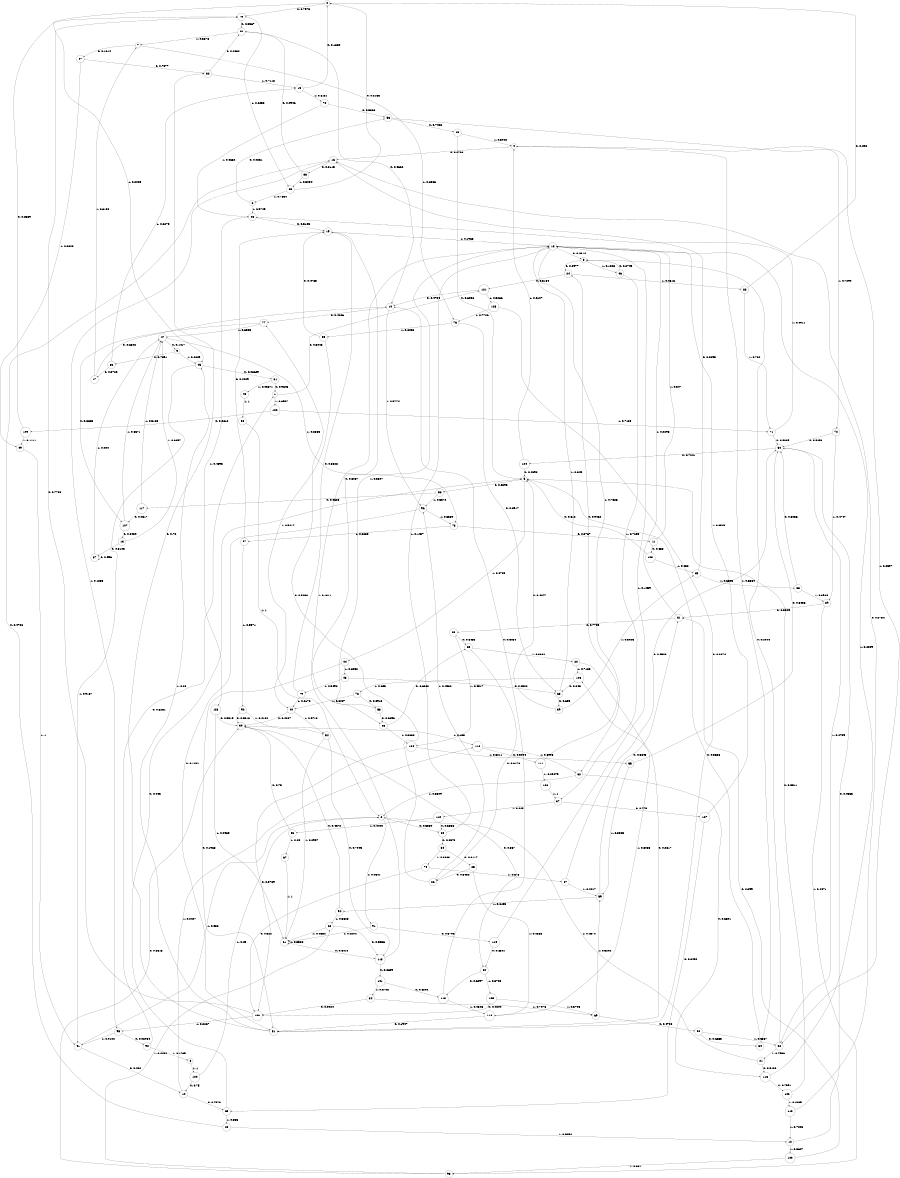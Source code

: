 digraph "ch20faceL10" {
size = "6,8.5";
ratio = "fill";
node [shape = circle];
node [fontsize = 24];
edge [fontsize = 24];
0 -> 75 [label = "0: 0.7975   "];
0 -> 45 [label = "1: 0.2025   "];
1 -> 121 [label = "0: 0.3043   "];
1 -> 122 [label = "1: 0.6957   "];
2 -> 80 [label = "0: 0.5359   "];
2 -> 91 [label = "1: 0.4641   "];
3 -> 24 [label = "0: 0.8977   "];
3 -> 46 [label = "1: 0.1023   "];
4 -> 16 [label = "0: 0.2706   "];
4 -> 72 [label = "1: 0.7294   "];
5 -> 58 [label = "0: 0.5295   "];
5 -> 44 [label = "1: 0.4705   "];
6 -> 53 [label = "0: 0.4251   "];
6 -> 98 [label = "1: 0.5749   "];
7 -> 97 [label = "0: 0.1614   "];
7 -> 76 [label = "1: 0.8386   "];
8 -> 120 [label = "1: 1        "];
9 -> 33 [label = "0: 0.7391   "];
9 -> 45 [label = "1: 0.2609   "];
10 -> 77 [label = "0: 0.4226   "];
10 -> 96 [label = "1: 0.5774   "];
11 -> 103 [label = "0: 0.653    "];
11 -> 18 [label = "1: 0.347    "];
12 -> 50 [label = "0: 0.4353   "];
12 -> 100 [label = "1: 0.5647   "];
13 -> 87 [label = "0: 0.3103   "];
13 -> 47 [label = "1: 0.6897   "];
14 -> 68 [label = "0: 0.7573   "];
14 -> 116 [label = "1: 0.2427   "];
15 -> 66 [label = "0: 0.8037   "];
15 -> 18 [label = "1: 0.1963   "];
16 -> 86 [label = "0: 0.8115   "];
16 -> 95 [label = "1: 0.1885   "];
17 -> 10 [label = "0: 0.6842   "];
17 -> 7 [label = "1: 0.3158   "];
18 -> 3 [label = "0: 0.2314   "];
18 -> 62 [label = "1: 0.7686   "];
19 -> 0 [label = "0: 0.1869   "];
19 -> 70 [label = "1: 0.8131   "];
20 -> 51 [label = "0: 0.2817   "];
20 -> 106 [label = "1: 0.7183   "];
21 -> 115 [label = "0: 0.5126   "];
21 -> 2 [label = "1: 0.4874   "];
22 -> 118 [label = "0: 0.5336   "];
22 -> 61 [label = "1: 0.4664   "];
23 -> 65 [label = "0: 0.5483   "];
23 -> 104 [label = "1: 0.4517   "];
24 -> 121 [label = "0: 0.5184   "];
24 -> 83 [label = "1: 0.4816   "];
25 -> 26 [label = "0: 0.5432   "];
25 -> 114 [label = "1: 0.4568   "];
26 -> 77 [label = "0: 0.5468   "];
26 -> 96 [label = "1: 0.4532   "];
27 -> 50 [label = "0: 0.5583   "];
27 -> 59 [label = "1: 0.4417   "];
28 -> 16 [label = "0: 0.4706   "];
28 -> 12 [label = "1: 0.5294   "];
29 -> 5 [label = "0: 0.6058   "];
29 -> 4 [label = "1: 0.3942   "];
30 -> 60 [label = "0: 0.867    "];
30 -> 116 [label = "1: 0.133    "];
31 -> 1 [label = "0: 0.9643   "];
31 -> 48 [label = "1: 0.03571  "];
32 -> 42 [label = "0: 0.2882   "];
32 -> 19 [label = "1: 0.7118   "];
33 -> 17 [label = "0: 0.3725   "];
33 -> 19 [label = "1: 0.6275   "];
34 -> 5 [label = "0: 0.3636   "];
34 -> 4 [label = "1: 0.6364   "];
35 -> 16 [label = "0: 0.3395   "];
35 -> 88 [label = "1: 0.6605   "];
36 -> 30 [label = "0: 0.75     "];
36 -> 67 [label = "1: 0.25     "];
37 -> 127 [label = "0: 0.775    "];
37 -> 110 [label = "1: 0.225    "];
38 -> 2 [label = "1: 1        "];
39 -> 5 [label = "0: 0.4077   "];
39 -> 35 [label = "1: 0.5923   "];
40 -> 30 [label = "0: 0.4287   "];
40 -> 54 [label = "1: 0.5713   "];
41 -> 14 [label = "0: 0.462    "];
41 -> 2 [label = "1: 0.538    "];
42 -> 10 [label = "0: 0.4622   "];
42 -> 7 [label = "1: 0.5378   "];
43 -> 63 [label = "0: 0.4502   "];
43 -> 79 [label = "1: 0.5498   "];
44 -> 51 [label = "0: 0.1968   "];
44 -> 43 [label = "1: 0.8032   "];
45 -> 31 [label = "0: 0.08629  "];
45 -> 41 [label = "1: 0.9137   "];
46 -> 3 [label = "0: 0.2745   "];
46 -> 37 [label = "1: 0.7255   "];
47 -> 9 [label = "0: 0.1417   "];
47 -> 73 [label = "1: 0.8583   "];
48 -> 38 [label = "1: 1        "];
49 -> 41 [label = "1: 1        "];
50 -> 124 [label = "0: 0.7241   "];
50 -> 82 [label = "1: 0.2759   "];
51 -> 32 [label = "0: 0.72     "];
51 -> 45 [label = "1: 0.28     "];
52 -> 34 [label = "0: 0.6633   "];
52 -> 82 [label = "1: 0.3367   "];
53 -> 29 [label = "0: 0.7403   "];
53 -> 82 [label = "1: 0.2597   "];
54 -> 118 [label = "0: 0.7043   "];
54 -> 61 [label = "1: 0.2957   "];
55 -> 50 [label = "0: 0.6435   "];
55 -> 59 [label = "1: 0.3565   "];
56 -> 66 [label = "0: 0.6693   "];
56 -> 18 [label = "1: 0.3307   "];
57 -> 15 [label = "0: 0.4429   "];
57 -> 92 [label = "1: 0.5571   "];
58 -> 117 [label = "0: 0.4628   "];
58 -> 96 [label = "1: 0.5372   "];
59 -> 81 [label = "0: 0.3845   "];
59 -> 94 [label = "1: 0.6155   "];
60 -> 113 [label = "0: 0.6297   "];
60 -> 105 [label = "1: 0.3703   "];
61 -> 118 [label = "0: 0.6414   "];
61 -> 61 [label = "1: 0.3586   "];
62 -> 115 [label = "0: 0.6691   "];
62 -> 2 [label = "1: 0.3309   "];
63 -> 39 [label = "0: 0.655    "];
63 -> 18 [label = "1: 0.345    "];
64 -> 25 [label = "0: 0.6117   "];
64 -> 74 [label = "1: 0.3883   "];
65 -> 26 [label = "0: 0.6178   "];
65 -> 20 [label = "1: 0.3822   "];
66 -> 65 [label = "0: 0.6362   "];
66 -> 104 [label = "1: 0.3638   "];
67 -> 61 [label = "1: 1        "];
68 -> 5 [label = "0: 0.445    "];
68 -> 28 [label = "1: 0.555    "];
69 -> 52 [label = "0: 0.4708   "];
69 -> 59 [label = "1: 0.5292   "];
70 -> 53 [label = "0: 0.5368   "];
70 -> 98 [label = "1: 0.4632   "];
71 -> 50 [label = "0: 0.5089   "];
71 -> 98 [label = "1: 0.4911   "];
72 -> 50 [label = "0: 0.5253   "];
72 -> 89 [label = "1: 0.4747   "];
73 -> 11 [label = "0: 0.3767   "];
73 -> 57 [label = "1: 0.6233   "];
74 -> 108 [label = "0: 0.322    "];
74 -> 27 [label = "1: 0.678    "];
75 -> 42 [label = "0: 0.3567   "];
75 -> 85 [label = "1: 0.6433   "];
76 -> 63 [label = "0: 0.3917   "];
76 -> 99 [label = "1: 0.6083   "];
77 -> 107 [label = "0: 0.3665   "];
77 -> 47 [label = "1: 0.6335   "];
78 -> 56 [label = "0: 0.3913   "];
78 -> 40 [label = "1: 0.6087   "];
79 -> 15 [label = "0: 0.3828   "];
79 -> 40 [label = "1: 0.6172   "];
80 -> 64 [label = "0: 0.8573   "];
80 -> 18 [label = "1: 0.1427   "];
81 -> 23 [label = "0: 0.7705   "];
81 -> 18 [label = "1: 0.2295   "];
82 -> 3 [label = "0: 0.2044   "];
82 -> 21 [label = "1: 0.7956   "];
83 -> 0 [label = "0: 0.298    "];
83 -> 71 [label = "1: 0.702    "];
84 -> 108 [label = "0: 0.2924   "];
84 -> 69 [label = "1: 0.7076   "];
85 -> 0 [label = "0: 0.2166   "];
85 -> 6 [label = "1: 0.7834   "];
86 -> 42 [label = "0: 0.4946   "];
86 -> 85 [label = "1: 0.5054   "];
87 -> 87 [label = "0: 0.596    "];
87 -> 47 [label = "1: 0.404    "];
88 -> 50 [label = "0: 0.6056   "];
88 -> 89 [label = "1: 0.3944   "];
89 -> 81 [label = "0: 0.5529   "];
89 -> 93 [label = "1: 0.4471   "];
90 -> 1 [label = "0: 0.8261   "];
90 -> 8 [label = "1: 0.1739   "];
91 -> 119 [label = "0: 0.5796   "];
91 -> 61 [label = "1: 0.4204   "];
92 -> 30 [label = "0: 0.5818   "];
92 -> 54 [label = "1: 0.4182   "];
93 -> 30 [label = "0: 0.5518   "];
93 -> 22 [label = "1: 0.4482   "];
94 -> 30 [label = "0: 0.4372   "];
94 -> 22 [label = "1: 0.5628   "];
95 -> 90 [label = "0: 0.08984  "];
95 -> 41 [label = "1: 0.9102   "];
96 -> 51 [label = "0: 0.1441   "];
96 -> 73 [label = "1: 0.8559   "];
97 -> 32 [label = "0: 0.7377   "];
97 -> 49 [label = "1: 0.2623   "];
98 -> 15 [label = "0: 0.5105   "];
98 -> 123 [label = "1: 0.4895   "];
99 -> 15 [label = "0: 0.4783   "];
99 -> 40 [label = "1: 0.5217   "];
100 -> 81 [label = "0: 0.399    "];
100 -> 93 [label = "1: 0.601    "];
101 -> 113 [label = "0: 0.6292   "];
101 -> 84 [label = "1: 0.3708   "];
102 -> 5 [label = "0: 0.5511   "];
102 -> 112 [label = "1: 0.4489   "];
103 -> 5 [label = "0: 0.512    "];
103 -> 35 [label = "1: 0.488    "];
104 -> 108 [label = "0: 0.3789   "];
104 -> 55 [label = "1: 0.6211   "];
105 -> 108 [label = "0: 0.4204   "];
105 -> 69 [label = "1: 0.5796   "];
106 -> 63 [label = "0: 0.345    "];
106 -> 78 [label = "1: 0.655    "];
107 -> 13 [label = "0: 0.3429   "];
107 -> 47 [label = "1: 0.6571   "];
108 -> 75 [label = "0: 0.7733   "];
108 -> 95 [label = "1: 0.2267   "];
109 -> 75 [label = "0: 0.8889   "];
109 -> 49 [label = "1: 0.1111   "];
110 -> 80 [label = "0: 0.5556   "];
110 -> 36 [label = "1: 0.4444   "];
111 -> 24 [label = "0: 0.9452   "];
111 -> 126 [label = "1: 0.05479  "];
112 -> 16 [label = "0: 0.2754   "];
112 -> 12 [label = "1: 0.7246   "];
113 -> 10 [label = "0: 0.5454   "];
113 -> 114 [label = "1: 0.4546   "];
114 -> 51 [label = "0: 0.1947   "];
114 -> 106 [label = "1: 0.8053   "];
115 -> 102 [label = "0: 0.7991   "];
115 -> 18 [label = "1: 0.2009   "];
116 -> 111 [label = "0: 0.3004   "];
116 -> 62 [label = "1: 0.6996   "];
117 -> 107 [label = "0: 0.4817   "];
117 -> 47 [label = "1: 0.5183   "];
118 -> 101 [label = "0: 0.8689   "];
118 -> 18 [label = "1: 0.1311   "];
119 -> 60 [label = "0: 0.8541   "];
119 -> 18 [label = "1: 0.1459   "];
120 -> 14 [label = "0: 0.75     "];
120 -> 2 [label = "1: 0.25     "];
121 -> 10 [label = "0: 0.4734   "];
121 -> 125 [label = "1: 0.5266   "];
122 -> 109 [label = "0: 0.2812   "];
122 -> 71 [label = "1: 0.7188   "];
123 -> 30 [label = "0: 0.5515   "];
123 -> 61 [label = "1: 0.4485   "];
124 -> 5 [label = "0: 0.4893   "];
124 -> 4 [label = "1: 0.5107   "];
125 -> 51 [label = "0: 0.2274   "];
125 -> 76 [label = "1: 0.7726   "];
126 -> 37 [label = "1: 1        "];
127 -> 68 [label = "0: 0.6452   "];
127 -> 18 [label = "1: 0.3548   "];
}